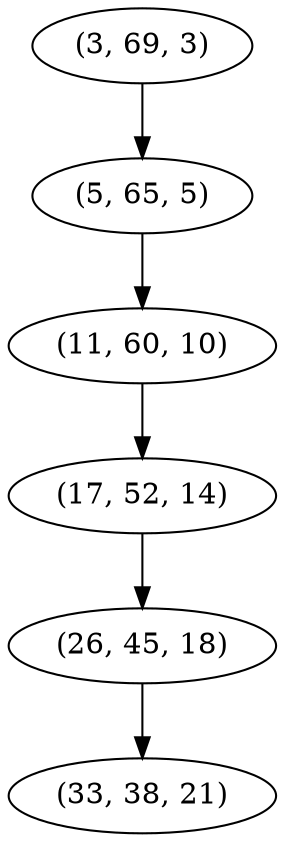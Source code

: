 digraph tree {
    "(3, 69, 3)";
    "(5, 65, 5)";
    "(11, 60, 10)";
    "(17, 52, 14)";
    "(26, 45, 18)";
    "(33, 38, 21)";
    "(3, 69, 3)" -> "(5, 65, 5)";
    "(5, 65, 5)" -> "(11, 60, 10)";
    "(11, 60, 10)" -> "(17, 52, 14)";
    "(17, 52, 14)" -> "(26, 45, 18)";
    "(26, 45, 18)" -> "(33, 38, 21)";
}
